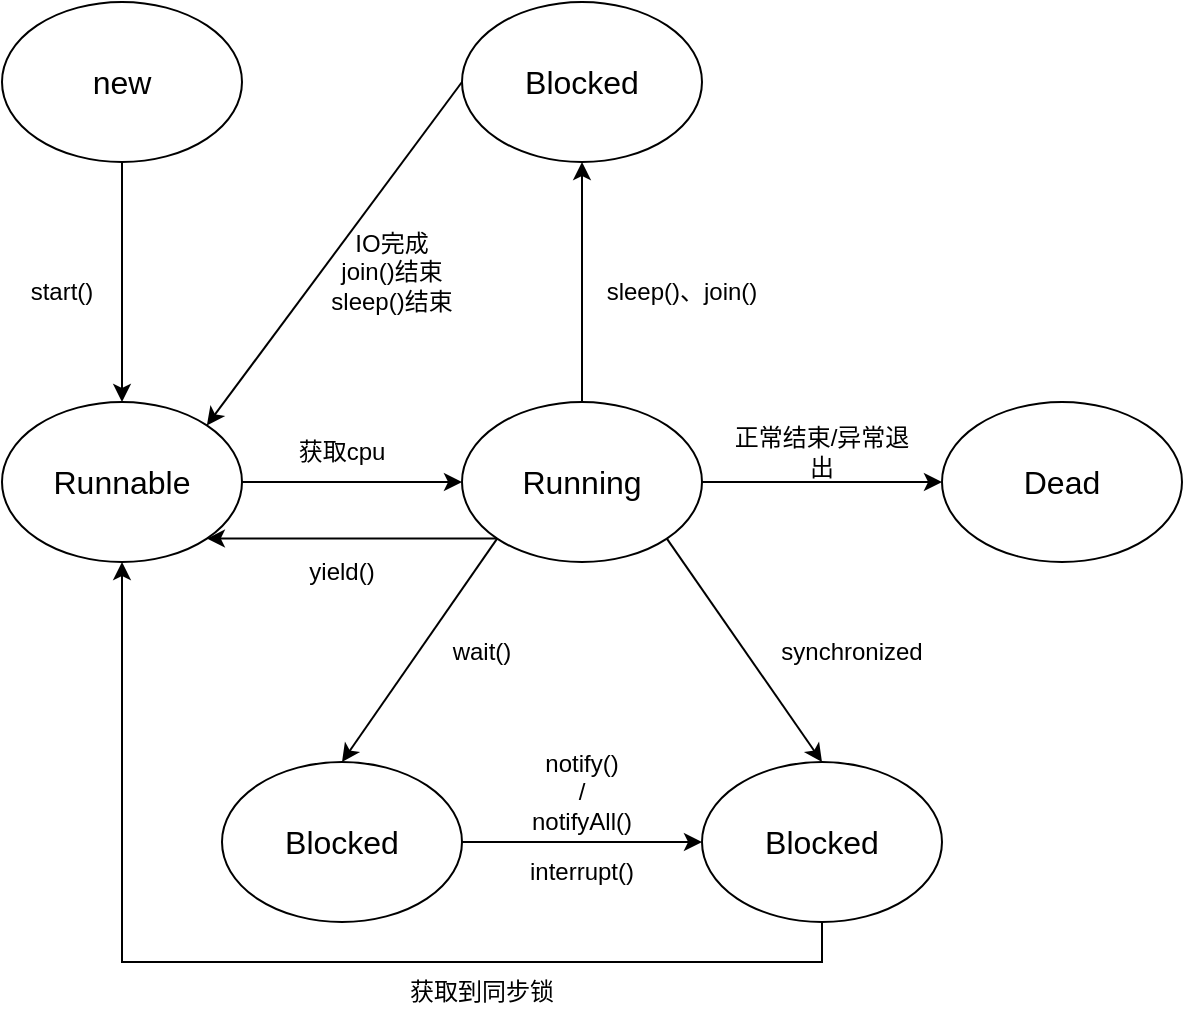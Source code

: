 <mxfile version="28.2.3">
  <diagram name="第 1 页" id="sTPRcyZA95BXSPAmLd2O">
    <mxGraphModel dx="994" dy="567" grid="1" gridSize="10" guides="1" tooltips="1" connect="1" arrows="1" fold="1" page="1" pageScale="1" pageWidth="1169" pageHeight="827" math="0" shadow="0">
      <root>
        <mxCell id="0" />
        <mxCell id="1" parent="0" />
        <mxCell id="Lzzs6xFlXi0JpiSJ5ja--1" style="edgeStyle=none;html=1;" edge="1" parent="1" source="Lzzs6xFlXi0JpiSJ5ja--2" target="Lzzs6xFlXi0JpiSJ5ja--4">
          <mxGeometry relative="1" as="geometry" />
        </mxCell>
        <mxCell id="Lzzs6xFlXi0JpiSJ5ja--2" value="new" style="ellipse;whiteSpace=wrap;html=1;fontSize=16;" vertex="1" parent="1">
          <mxGeometry x="210" y="40" width="120" height="80" as="geometry" />
        </mxCell>
        <mxCell id="Lzzs6xFlXi0JpiSJ5ja--3" value="" style="edgeStyle=none;html=1;exitX=1;exitY=0.5;exitDx=0;exitDy=0;" edge="1" parent="1" source="Lzzs6xFlXi0JpiSJ5ja--4" target="Lzzs6xFlXi0JpiSJ5ja--10">
          <mxGeometry relative="1" as="geometry" />
        </mxCell>
        <mxCell id="Lzzs6xFlXi0JpiSJ5ja--4" value="&lt;font style=&quot;font-size: 16px&quot;&gt;Runnable&lt;/font&gt;" style="ellipse;whiteSpace=wrap;html=1;" vertex="1" parent="1">
          <mxGeometry x="210" y="240" width="120" height="80" as="geometry" />
        </mxCell>
        <mxCell id="Lzzs6xFlXi0JpiSJ5ja--5" style="edgeStyle=none;html=1;" edge="1" parent="1" source="Lzzs6xFlXi0JpiSJ5ja--10" target="Lzzs6xFlXi0JpiSJ5ja--11">
          <mxGeometry relative="1" as="geometry" />
        </mxCell>
        <mxCell id="Lzzs6xFlXi0JpiSJ5ja--6" style="edgeStyle=none;html=1;exitX=0.5;exitY=0;exitDx=0;exitDy=0;entryX=0.5;entryY=1;entryDx=0;entryDy=0;" edge="1" parent="1" source="Lzzs6xFlXi0JpiSJ5ja--10" target="Lzzs6xFlXi0JpiSJ5ja--13">
          <mxGeometry relative="1" as="geometry" />
        </mxCell>
        <mxCell id="Lzzs6xFlXi0JpiSJ5ja--7" style="edgeStyle=none;html=1;exitX=0;exitY=1;exitDx=0;exitDy=0;entryX=1;entryY=1;entryDx=0;entryDy=0;" edge="1" parent="1" source="Lzzs6xFlXi0JpiSJ5ja--10" target="Lzzs6xFlXi0JpiSJ5ja--4">
          <mxGeometry relative="1" as="geometry" />
        </mxCell>
        <mxCell id="Lzzs6xFlXi0JpiSJ5ja--8" style="edgeStyle=none;html=1;exitX=0;exitY=1;exitDx=0;exitDy=0;entryX=0.5;entryY=0;entryDx=0;entryDy=0;" edge="1" parent="1" source="Lzzs6xFlXi0JpiSJ5ja--10" target="Lzzs6xFlXi0JpiSJ5ja--15">
          <mxGeometry relative="1" as="geometry" />
        </mxCell>
        <mxCell id="Lzzs6xFlXi0JpiSJ5ja--9" style="edgeStyle=none;html=1;exitX=1;exitY=1;exitDx=0;exitDy=0;entryX=0.5;entryY=0;entryDx=0;entryDy=0;" edge="1" parent="1" source="Lzzs6xFlXi0JpiSJ5ja--10" target="Lzzs6xFlXi0JpiSJ5ja--17">
          <mxGeometry relative="1" as="geometry" />
        </mxCell>
        <mxCell id="Lzzs6xFlXi0JpiSJ5ja--10" value="&lt;font style=&quot;font-size: 16px&quot;&gt;Running&lt;/font&gt;" style="ellipse;whiteSpace=wrap;html=1;" vertex="1" parent="1">
          <mxGeometry x="440" y="240" width="120" height="80" as="geometry" />
        </mxCell>
        <mxCell id="Lzzs6xFlXi0JpiSJ5ja--11" value="Dead" style="ellipse;whiteSpace=wrap;html=1;fontSize=16;" vertex="1" parent="1">
          <mxGeometry x="680" y="240" width="120" height="80" as="geometry" />
        </mxCell>
        <mxCell id="Lzzs6xFlXi0JpiSJ5ja--12" style="edgeStyle=none;html=1;exitX=0;exitY=0.5;exitDx=0;exitDy=0;entryX=1;entryY=0;entryDx=0;entryDy=0;" edge="1" parent="1" source="Lzzs6xFlXi0JpiSJ5ja--13" target="Lzzs6xFlXi0JpiSJ5ja--4">
          <mxGeometry relative="1" as="geometry" />
        </mxCell>
        <mxCell id="Lzzs6xFlXi0JpiSJ5ja--13" value="Blocked" style="ellipse;whiteSpace=wrap;html=1;fontSize=16;" vertex="1" parent="1">
          <mxGeometry x="440" y="40" width="120" height="80" as="geometry" />
        </mxCell>
        <mxCell id="Lzzs6xFlXi0JpiSJ5ja--14" style="edgeStyle=none;html=1;exitX=1;exitY=0.5;exitDx=0;exitDy=0;entryX=0;entryY=0.5;entryDx=0;entryDy=0;" edge="1" parent="1" source="Lzzs6xFlXi0JpiSJ5ja--15" target="Lzzs6xFlXi0JpiSJ5ja--17">
          <mxGeometry relative="1" as="geometry" />
        </mxCell>
        <mxCell id="Lzzs6xFlXi0JpiSJ5ja--15" value="Blocked" style="ellipse;whiteSpace=wrap;html=1;fontSize=16;" vertex="1" parent="1">
          <mxGeometry x="320" y="420" width="120" height="80" as="geometry" />
        </mxCell>
        <mxCell id="Lzzs6xFlXi0JpiSJ5ja--16" style="edgeStyle=none;html=1;exitX=0.5;exitY=1;exitDx=0;exitDy=0;entryX=0.5;entryY=1;entryDx=0;entryDy=0;rounded=0;" edge="1" parent="1" source="Lzzs6xFlXi0JpiSJ5ja--17" target="Lzzs6xFlXi0JpiSJ5ja--4">
          <mxGeometry relative="1" as="geometry">
            <Array as="points">
              <mxPoint x="620" y="520" />
              <mxPoint x="440" y="520" />
              <mxPoint x="270" y="520" />
            </Array>
          </mxGeometry>
        </mxCell>
        <mxCell id="Lzzs6xFlXi0JpiSJ5ja--17" value="Blocked" style="ellipse;whiteSpace=wrap;html=1;fontSize=16;" vertex="1" parent="1">
          <mxGeometry x="560" y="420" width="120" height="80" as="geometry" />
        </mxCell>
        <mxCell id="Lzzs6xFlXi0JpiSJ5ja--18" value="获取cpu" style="text;html=1;strokeColor=none;fillColor=none;align=center;verticalAlign=middle;whiteSpace=wrap;rounded=0;" vertex="1" parent="1">
          <mxGeometry x="350" y="250" width="60" height="30" as="geometry" />
        </mxCell>
        <mxCell id="Lzzs6xFlXi0JpiSJ5ja--19" value="yield()" style="text;html=1;strokeColor=none;fillColor=none;align=center;verticalAlign=middle;whiteSpace=wrap;rounded=0;" vertex="1" parent="1">
          <mxGeometry x="350" y="310" width="60" height="30" as="geometry" />
        </mxCell>
        <mxCell id="Lzzs6xFlXi0JpiSJ5ja--20" value="sleep()、join()" style="text;html=1;strokeColor=none;fillColor=none;align=center;verticalAlign=middle;whiteSpace=wrap;rounded=0;" vertex="1" parent="1">
          <mxGeometry x="500" y="170" width="100" height="30" as="geometry" />
        </mxCell>
        <mxCell id="Lzzs6xFlXi0JpiSJ5ja--21" value="start()" style="text;html=1;strokeColor=none;fillColor=none;align=center;verticalAlign=middle;whiteSpace=wrap;rounded=0;" vertex="1" parent="1">
          <mxGeometry x="210" y="170" width="60" height="30" as="geometry" />
        </mxCell>
        <mxCell id="Lzzs6xFlXi0JpiSJ5ja--22" value="IO完成&lt;br&gt;join()结束&lt;br&gt;sleep()结束" style="text;html=1;strokeColor=none;fillColor=none;align=center;verticalAlign=middle;whiteSpace=wrap;rounded=0;" vertex="1" parent="1">
          <mxGeometry x="360" y="140" width="90" height="70" as="geometry" />
        </mxCell>
        <mxCell id="Lzzs6xFlXi0JpiSJ5ja--23" value="wait()" style="text;html=1;strokeColor=none;fillColor=none;align=center;verticalAlign=middle;whiteSpace=wrap;rounded=0;" vertex="1" parent="1">
          <mxGeometry x="420" y="350" width="60" height="30" as="geometry" />
        </mxCell>
        <mxCell id="Lzzs6xFlXi0JpiSJ5ja--24" value="synchronized" style="text;html=1;strokeColor=none;fillColor=none;align=center;verticalAlign=middle;whiteSpace=wrap;rounded=0;" vertex="1" parent="1">
          <mxGeometry x="590" y="350" width="90" height="30" as="geometry" />
        </mxCell>
        <mxCell id="Lzzs6xFlXi0JpiSJ5ja--25" value="notify() &lt;br&gt;/&lt;br&gt;notifyAll()" style="text;html=1;strokeColor=none;fillColor=none;align=center;verticalAlign=middle;whiteSpace=wrap;rounded=0;" vertex="1" parent="1">
          <mxGeometry x="470" y="410" width="60" height="50" as="geometry" />
        </mxCell>
        <mxCell id="Lzzs6xFlXi0JpiSJ5ja--26" value="interrupt()" style="text;html=1;strokeColor=none;fillColor=none;align=center;verticalAlign=middle;whiteSpace=wrap;rounded=0;" vertex="1" parent="1">
          <mxGeometry x="470" y="460" width="60" height="30" as="geometry" />
        </mxCell>
        <mxCell id="Lzzs6xFlXi0JpiSJ5ja--27" value="正常结束/异常退出" style="text;html=1;strokeColor=none;fillColor=none;align=center;verticalAlign=middle;whiteSpace=wrap;rounded=0;" vertex="1" parent="1">
          <mxGeometry x="575" y="250" width="90" height="30" as="geometry" />
        </mxCell>
        <mxCell id="Lzzs6xFlXi0JpiSJ5ja--28" value="获取到同步锁" style="text;html=1;strokeColor=none;fillColor=none;align=center;verticalAlign=middle;whiteSpace=wrap;rounded=0;" vertex="1" parent="1">
          <mxGeometry x="405" y="520" width="90" height="30" as="geometry" />
        </mxCell>
      </root>
    </mxGraphModel>
  </diagram>
</mxfile>
